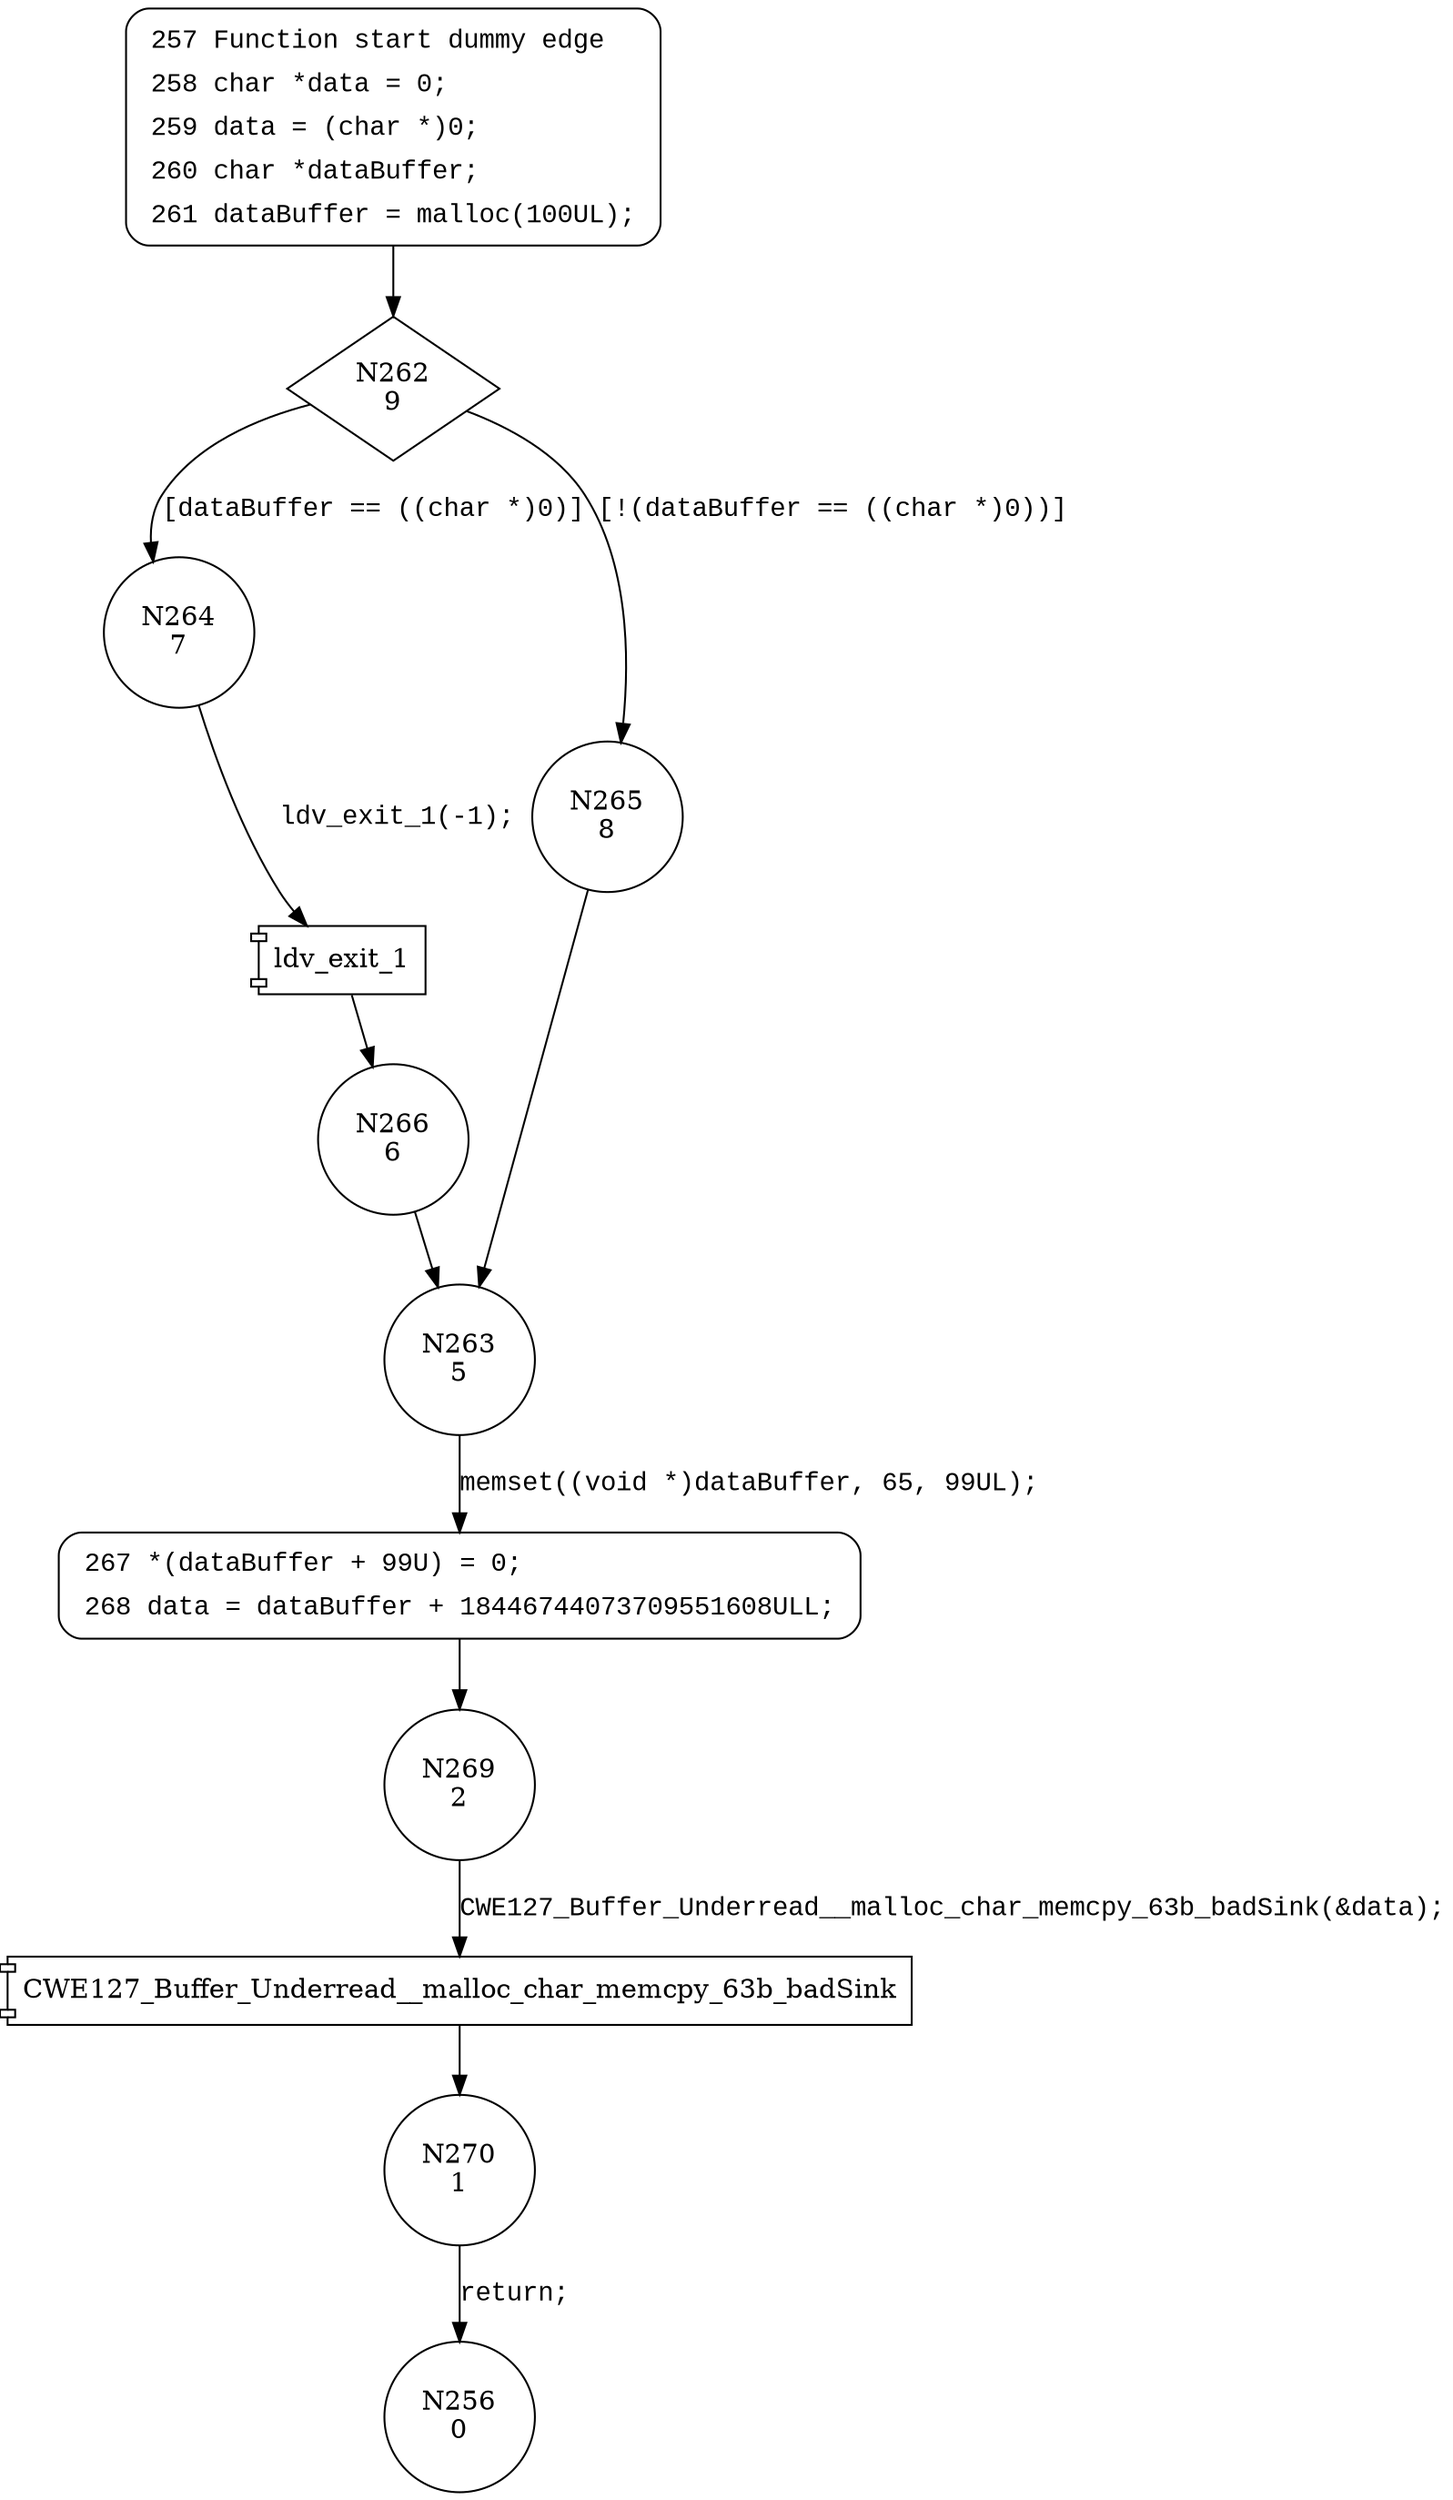 digraph CWE127_Buffer_Underread__malloc_char_memcpy_63_bad {
262 [shape="diamond" label="N262\n9"]
264 [shape="circle" label="N264\n7"]
265 [shape="circle" label="N265\n8"]
263 [shape="circle" label="N263\n5"]
267 [shape="circle" label="N267\n4"]
269 [shape="circle" label="N269\n2"]
270 [shape="circle" label="N270\n1"]
266 [shape="circle" label="N266\n6"]
256 [shape="circle" label="N256\n0"]
257 [style="filled,bold" penwidth="1" fillcolor="white" fontname="Courier New" shape="Mrecord" label=<<table border="0" cellborder="0" cellpadding="3" bgcolor="white"><tr><td align="right">257</td><td align="left">Function start dummy edge</td></tr><tr><td align="right">258</td><td align="left">char *data = 0;</td></tr><tr><td align="right">259</td><td align="left">data = (char *)0;</td></tr><tr><td align="right">260</td><td align="left">char *dataBuffer;</td></tr><tr><td align="right">261</td><td align="left">dataBuffer = malloc(100UL);</td></tr></table>>]
257 -> 262[label=""]
267 [style="filled,bold" penwidth="1" fillcolor="white" fontname="Courier New" shape="Mrecord" label=<<table border="0" cellborder="0" cellpadding="3" bgcolor="white"><tr><td align="right">267</td><td align="left">*(dataBuffer + 99U) = 0;</td></tr><tr><td align="right">268</td><td align="left">data = dataBuffer + 18446744073709551608ULL;</td></tr></table>>]
267 -> 269[label=""]
262 -> 264 [label="[dataBuffer == ((char *)0)]" fontname="Courier New"]
262 -> 265 [label="[!(dataBuffer == ((char *)0))]" fontname="Courier New"]
263 -> 267 [label="memset((void *)dataBuffer, 65, 99UL);" fontname="Courier New"]
100015 [shape="component" label="CWE127_Buffer_Underread__malloc_char_memcpy_63b_badSink"]
269 -> 100015 [label="CWE127_Buffer_Underread__malloc_char_memcpy_63b_badSink(&data);" fontname="Courier New"]
100015 -> 270 [label="" fontname="Courier New"]
100016 [shape="component" label="ldv_exit_1"]
264 -> 100016 [label="ldv_exit_1(-1);" fontname="Courier New"]
100016 -> 266 [label="" fontname="Courier New"]
265 -> 263 [label="" fontname="Courier New"]
270 -> 256 [label="return;" fontname="Courier New"]
266 -> 263 [label="" fontname="Courier New"]
}
